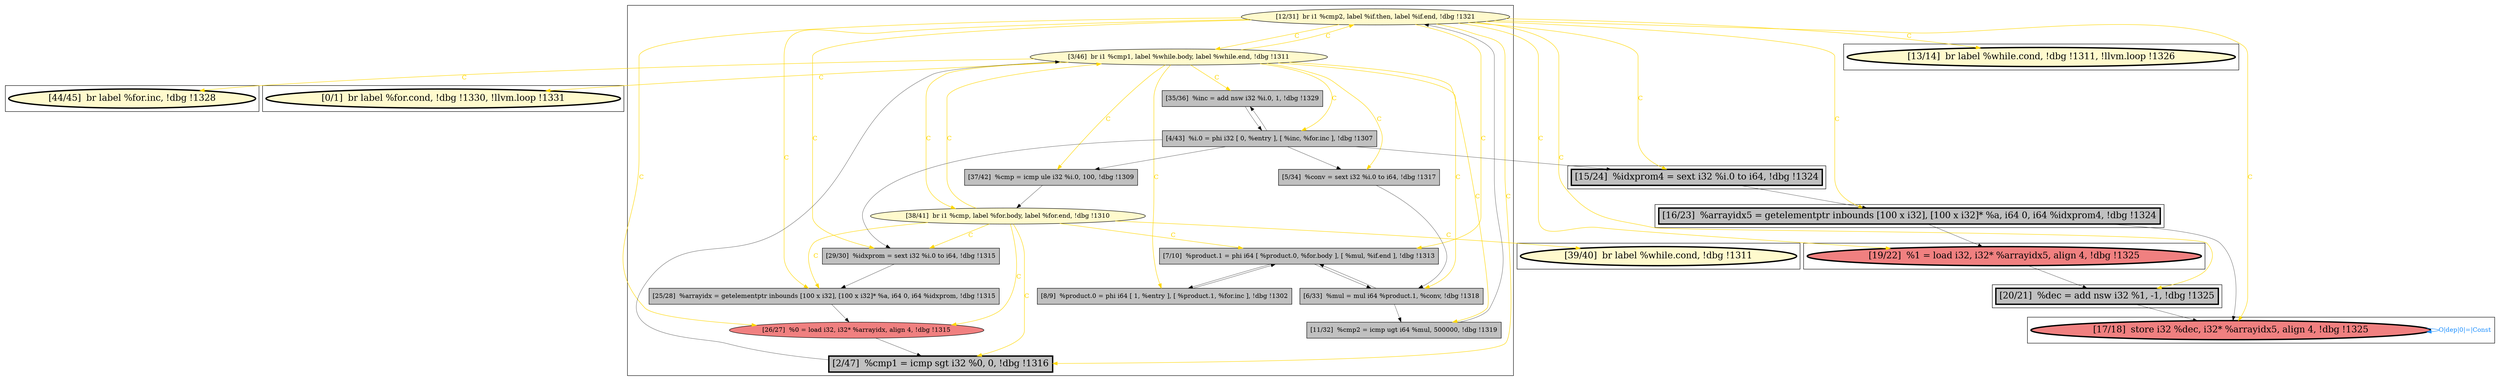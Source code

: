 
digraph G {



node319->node331 [style=solid,color=gold,label="C",penwidth=1.0,fontcolor=gold ]
node319->node328 [style=solid,color=gold,label="C",penwidth=1.0,fontcolor=gold ]
node327->node326 [style=solid,color=gold,label="C",penwidth=1.0,fontcolor=gold ]
node319->node316 [style=solid,color=gold,label="C",penwidth=1.0,fontcolor=gold ]
node327->node312 [style=solid,color=gold,label="C",penwidth=1.0,fontcolor=gold ]
node327->node320 [style=solid,color=gold,label="C",penwidth=1.0,fontcolor=gold ]
node327->node313 [style=solid,color=gold,label="C",penwidth=1.0,fontcolor=gold ]
node321->node326 [style=solid,color=black,label="",penwidth=0.5,fontcolor=black ]
node321->node314 [style=solid,color=black,label="",penwidth=0.5,fontcolor=black ]
node327->node315 [style=solid,color=gold,label="C",penwidth=1.0,fontcolor=gold ]
node314->node323 [style=solid,color=black,label="",penwidth=0.5,fontcolor=black ]
node327->node317 [style=solid,color=gold,label="C",penwidth=1.0,fontcolor=gold ]
node319->node322 [style=solid,color=gold,label="C",penwidth=1.0,fontcolor=gold ]
node311->node310 [style=solid,color=black,label="",penwidth=0.5,fontcolor=black ]
node326->node320 [style=solid,color=black,label="",penwidth=0.5,fontcolor=black ]
node319->node329 [style=solid,color=gold,label="C",penwidth=1.0,fontcolor=gold ]
node319->node323 [style=solid,color=gold,label="C",penwidth=1.0,fontcolor=gold ]
node320->node316 [style=solid,color=gold,label="C",penwidth=1.0,fontcolor=gold ]
node318->node322 [style=solid,color=black,label="",penwidth=0.5,fontcolor=black ]
node331->node332 [style=solid,color=black,label="",penwidth=0.5,fontcolor=black ]
node313->node324 [style=solid,color=black,label="",penwidth=0.5,fontcolor=black ]
node320->node330 [style=solid,color=gold,label="C",penwidth=1.0,fontcolor=gold ]
node319->node314 [style=solid,color=gold,label="C",penwidth=1.0,fontcolor=gold ]
node327->node321 [style=solid,color=gold,label="C",penwidth=1.0,fontcolor=gold ]
node317->node319 [style=solid,color=black,label="",penwidth=0.5,fontcolor=black ]
node328->node331 [style=solid,color=black,label="",penwidth=0.5,fontcolor=black ]
node321->node328 [style=solid,color=black,label="",penwidth=0.5,fontcolor=black ]
node327->node309 [style=solid,color=gold,label="C",penwidth=1.0,fontcolor=gold ]
node320->node322 [style=solid,color=gold,label="C",penwidth=1.0,fontcolor=gold ]
node327->node325 [style=solid,color=gold,label="C",penwidth=1.0,fontcolor=gold ]
node320->node318 [style=solid,color=gold,label="C",penwidth=1.0,fontcolor=gold ]
node321->node313 [style=solid,color=black,label="",penwidth=0.5,fontcolor=black ]
node322->node327 [style=solid,color=black,label="",penwidth=0.5,fontcolor=black ]
node319->node318 [style=solid,color=gold,label="C",penwidth=1.0,fontcolor=gold ]
node319->node332 [style=solid,color=gold,label="C",penwidth=1.0,fontcolor=gold ]
node316->node324 [style=solid,color=black,label="",penwidth=0.5,fontcolor=black ]
node332->node311 [style=solid,color=black,label="",penwidth=0.5,fontcolor=black ]
node319->node327 [style=solid,color=gold,label="C",penwidth=1.0,fontcolor=gold ]
node327->node319 [style=solid,color=gold,label="C",penwidth=1.0,fontcolor=gold ]
node316->node315 [style=solid,color=black,label="",penwidth=0.5,fontcolor=black ]
node320->node314 [style=solid,color=gold,label="C",penwidth=1.0,fontcolor=gold ]
node324->node316 [style=solid,color=black,label="",penwidth=0.5,fontcolor=black ]
node310->node310 [style=solid,color=dodgerblue,label="O|dep|0|=|Const",penwidth=1.0,fontcolor=dodgerblue ]
node327->node324 [style=solid,color=gold,label="C",penwidth=1.0,fontcolor=gold ]
node331->node310 [style=solid,color=black,label="",penwidth=0.5,fontcolor=black ]
node324->node317 [style=solid,color=black,label="",penwidth=0.5,fontcolor=black ]
node319->node310 [style=solid,color=gold,label="C",penwidth=1.0,fontcolor=gold ]
node321->node325 [style=solid,color=black,label="",penwidth=0.5,fontcolor=black ]
node320->node323 [style=solid,color=gold,label="C",penwidth=1.0,fontcolor=gold ]
node323->node318 [style=solid,color=black,label="",penwidth=0.5,fontcolor=black ]
node320->node327 [style=solid,color=gold,label="C",penwidth=1.0,fontcolor=gold ]
node319->node311 [style=solid,color=gold,label="C",penwidth=1.0,fontcolor=gold ]
node315->node316 [style=solid,color=black,label="",penwidth=0.5,fontcolor=black ]
node325->node321 [style=solid,color=black,label="",penwidth=0.5,fontcolor=black ]


subgraph cluster9 {


node332 [penwidth=3.0,fontsize=20,fillcolor=lightcoral,label="[19/22]  %1 = load i32, i32* %arrayidx5, align 4, !dbg !1325",shape=ellipse,style=filled ]



}

subgraph cluster8 {


node331 [penwidth=3.0,fontsize=20,fillcolor=grey,label="[16/23]  %arrayidx5 = getelementptr inbounds [100 x i32], [100 x i32]* %a, i64 0, i64 %idxprom4, !dbg !1324",shape=rectangle,style=filled ]



}

subgraph cluster7 {


node330 [penwidth=3.0,fontsize=20,fillcolor=lemonchiffon,label="[39/40]  br label %while.cond, !dbg !1311",shape=ellipse,style=filled ]



}

subgraph cluster6 {


node329 [penwidth=3.0,fontsize=20,fillcolor=lemonchiffon,label="[13/14]  br label %while.cond, !dbg !1311, !llvm.loop !1326",shape=ellipse,style=filled ]



}

subgraph cluster0 {


node309 [penwidth=3.0,fontsize=20,fillcolor=lemonchiffon,label="[0/1]  br label %for.cond, !dbg !1330, !llvm.loop !1331",shape=ellipse,style=filled ]



}

subgraph cluster5 {


node328 [penwidth=3.0,fontsize=20,fillcolor=grey,label="[15/24]  %idxprom4 = sext i32 %i.0 to i64, !dbg !1324",shape=rectangle,style=filled ]



}

subgraph cluster1 {


node310 [penwidth=3.0,fontsize=20,fillcolor=lightcoral,label="[17/18]  store i32 %dec, i32* %arrayidx5, align 4, !dbg !1325",shape=ellipse,style=filled ]



}

subgraph cluster2 {


node311 [penwidth=3.0,fontsize=20,fillcolor=grey,label="[20/21]  %dec = add nsw i32 %1, -1, !dbg !1325",shape=rectangle,style=filled ]



}

subgraph cluster3 {


node312 [penwidth=3.0,fontsize=20,fillcolor=lemonchiffon,label="[44/45]  br label %for.inc, !dbg !1328",shape=ellipse,style=filled ]



}

subgraph cluster4 {


node327 [fillcolor=lemonchiffon,label="[3/46]  br i1 %cmp1, label %while.body, label %while.end, !dbg !1311",shape=ellipse,style=filled ]
node326 [fillcolor=grey,label="[37/42]  %cmp = icmp ule i32 %i.0, 100, !dbg !1309",shape=rectangle,style=filled ]
node324 [fillcolor=grey,label="[6/33]  %mul = mul i64 %product.1, %conv, !dbg !1318",shape=rectangle,style=filled ]
node322 [penwidth=3.0,fontsize=20,fillcolor=grey,label="[2/47]  %cmp1 = icmp sgt i32 %0, 0, !dbg !1316",shape=rectangle,style=filled ]
node321 [fillcolor=grey,label="[4/43]  %i.0 = phi i32 [ 0, %entry ], [ %inc, %for.inc ], !dbg !1307",shape=rectangle,style=filled ]
node323 [fillcolor=grey,label="[25/28]  %arrayidx = getelementptr inbounds [100 x i32], [100 x i32]* %a, i64 0, i64 %idxprom, !dbg !1315",shape=rectangle,style=filled ]
node320 [fillcolor=lemonchiffon,label="[38/41]  br i1 %cmp, label %for.body, label %for.end, !dbg !1310",shape=ellipse,style=filled ]
node314 [fillcolor=grey,label="[29/30]  %idxprom = sext i32 %i.0 to i64, !dbg !1315",shape=rectangle,style=filled ]
node313 [fillcolor=grey,label="[5/34]  %conv = sext i32 %i.0 to i64, !dbg !1317",shape=rectangle,style=filled ]
node325 [fillcolor=grey,label="[35/36]  %inc = add nsw i32 %i.0, 1, !dbg !1329",shape=rectangle,style=filled ]
node317 [fillcolor=grey,label="[11/32]  %cmp2 = icmp ugt i64 %mul, 500000, !dbg !1319",shape=rectangle,style=filled ]
node315 [fillcolor=grey,label="[8/9]  %product.0 = phi i64 [ 1, %entry ], [ %product.1, %for.inc ], !dbg !1302",shape=rectangle,style=filled ]
node316 [fillcolor=grey,label="[7/10]  %product.1 = phi i64 [ %product.0, %for.body ], [ %mul, %if.end ], !dbg !1313",shape=rectangle,style=filled ]
node319 [fillcolor=lemonchiffon,label="[12/31]  br i1 %cmp2, label %if.then, label %if.end, !dbg !1321",shape=ellipse,style=filled ]
node318 [fillcolor=lightcoral,label="[26/27]  %0 = load i32, i32* %arrayidx, align 4, !dbg !1315",shape=ellipse,style=filled ]



}

}
